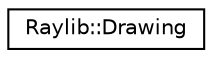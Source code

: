 digraph "Graphical Class Hierarchy"
{
 // LATEX_PDF_SIZE
  edge [fontname="Helvetica",fontsize="10",labelfontname="Helvetica",labelfontsize="10"];
  node [fontname="Helvetica",fontsize="10",shape=record];
  rankdir="LR";
  Node0 [label="Raylib::Drawing",height=0.2,width=0.4,color="black", fillcolor="white", style="filled",URL="$class_raylib_1_1_drawing.html",tooltip=" "];
}
